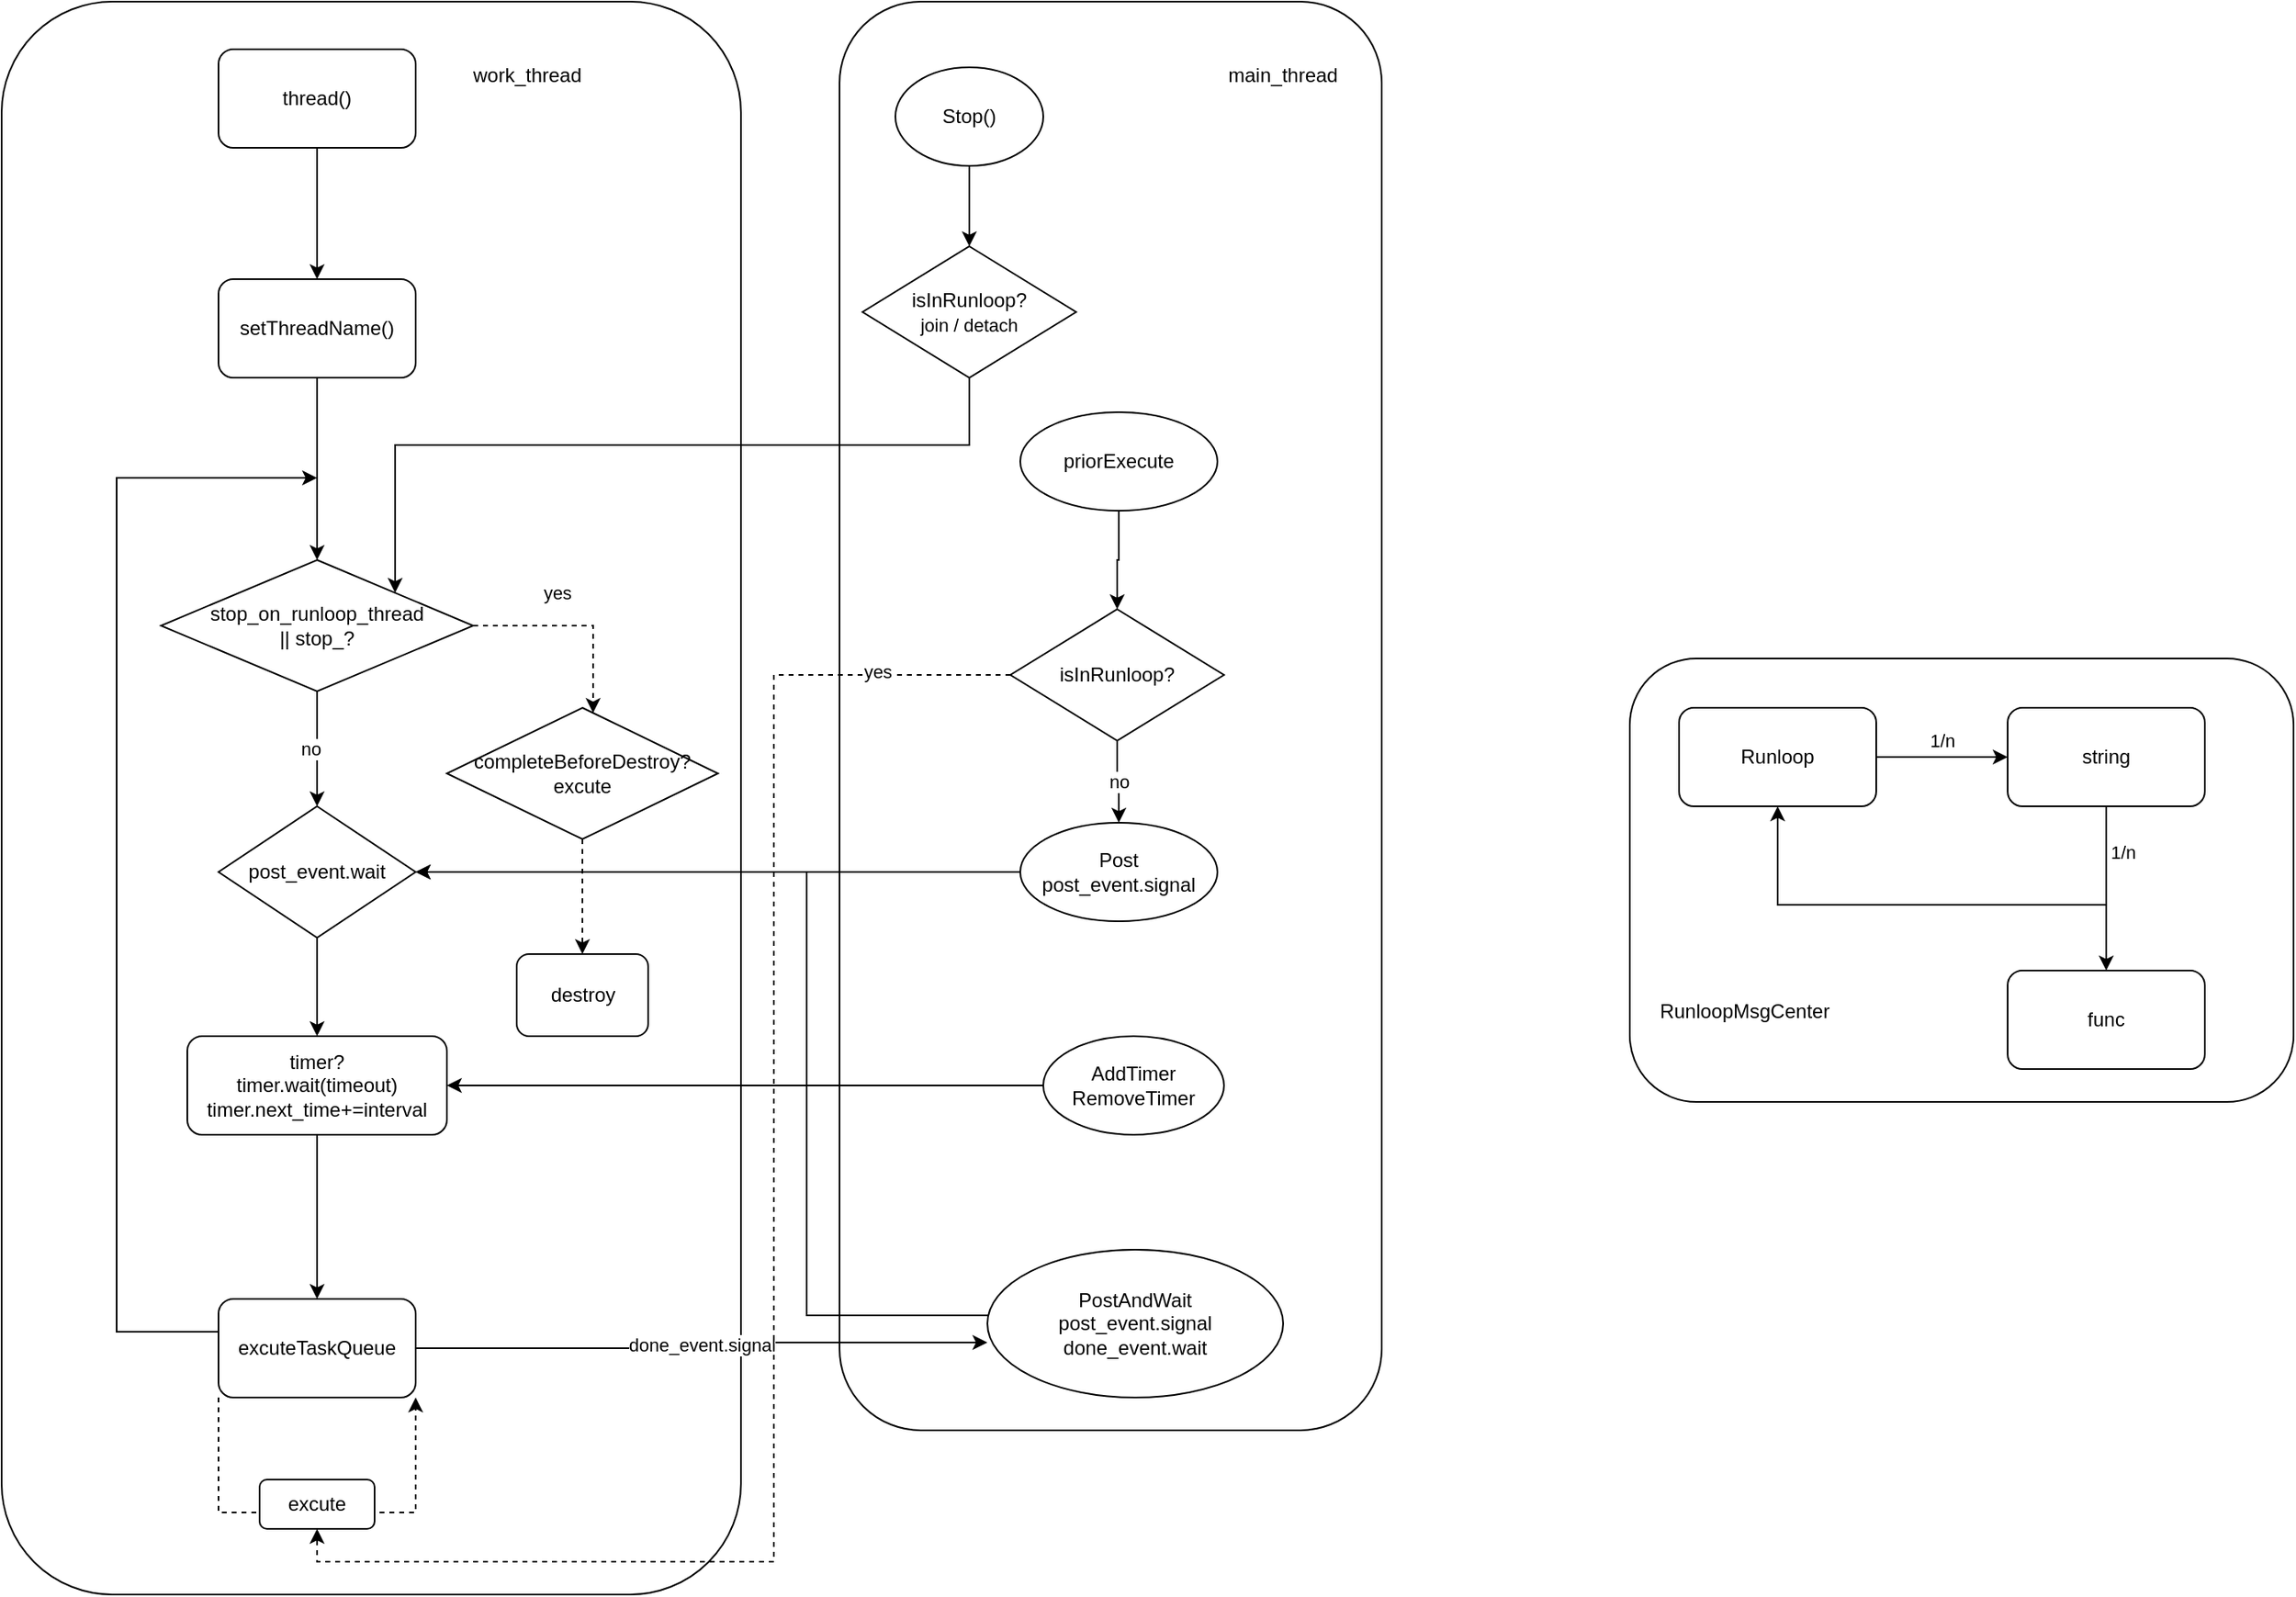 <mxfile version="20.1.1" type="github">
  <diagram id="fi-OBeDVoVyC95V5E4uT" name="Page-1">
    <mxGraphModel dx="1366" dy="2054" grid="1" gridSize="10" guides="1" tooltips="1" connect="1" arrows="1" fold="1" page="1" pageScale="1" pageWidth="827" pageHeight="1169" math="0" shadow="0">
      <root>
        <mxCell id="0" />
        <mxCell id="1" parent="0" />
        <mxCell id="0UfKBpmWMLKohGauaPTg-60" value="" style="rounded=1;whiteSpace=wrap;html=1;" vertex="1" parent="1">
          <mxGeometry x="760" y="-330" width="330" height="870" as="geometry" />
        </mxCell>
        <mxCell id="0UfKBpmWMLKohGauaPTg-59" value="" style="rounded=1;whiteSpace=wrap;html=1;" vertex="1" parent="1">
          <mxGeometry x="250" y="-330" width="450" height="970" as="geometry" />
        </mxCell>
        <mxCell id="0UfKBpmWMLKohGauaPTg-15" value="" style="edgeStyle=orthogonalEdgeStyle;rounded=0;orthogonalLoop=1;jettySize=auto;html=1;" edge="1" parent="1" source="0UfKBpmWMLKohGauaPTg-13" target="0UfKBpmWMLKohGauaPTg-14">
          <mxGeometry relative="1" as="geometry" />
        </mxCell>
        <mxCell id="0UfKBpmWMLKohGauaPTg-13" value="thread()" style="rounded=1;whiteSpace=wrap;html=1;" vertex="1" parent="1">
          <mxGeometry x="382" y="-301" width="120" height="60" as="geometry" />
        </mxCell>
        <mxCell id="0UfKBpmWMLKohGauaPTg-22" value="" style="edgeStyle=orthogonalEdgeStyle;rounded=0;orthogonalLoop=1;jettySize=auto;html=1;" edge="1" parent="1" source="0UfKBpmWMLKohGauaPTg-14" target="0UfKBpmWMLKohGauaPTg-21">
          <mxGeometry relative="1" as="geometry" />
        </mxCell>
        <mxCell id="0UfKBpmWMLKohGauaPTg-14" value="setThreadName()" style="rounded=1;whiteSpace=wrap;html=1;" vertex="1" parent="1">
          <mxGeometry x="382" y="-161" width="120" height="60" as="geometry" />
        </mxCell>
        <mxCell id="0UfKBpmWMLKohGauaPTg-26" style="edgeStyle=orthogonalEdgeStyle;rounded=0;orthogonalLoop=1;jettySize=auto;html=1;exitX=0;exitY=0.5;exitDx=0;exitDy=0;" edge="1" parent="1" source="0UfKBpmWMLKohGauaPTg-16">
          <mxGeometry relative="1" as="geometry">
            <mxPoint x="442" y="-40" as="targetPoint" />
            <Array as="points">
              <mxPoint x="320" y="480" />
              <mxPoint x="320" y="-40" />
            </Array>
          </mxGeometry>
        </mxCell>
        <mxCell id="0UfKBpmWMLKohGauaPTg-65" value="done_event.signal" style="edgeStyle=orthogonalEdgeStyle;rounded=0;orthogonalLoop=1;jettySize=auto;html=1;entryX=0;entryY=0.628;entryDx=0;entryDy=0;entryPerimeter=0;" edge="1" parent="1" source="0UfKBpmWMLKohGauaPTg-16" target="0UfKBpmWMLKohGauaPTg-63">
          <mxGeometry relative="1" as="geometry">
            <Array as="points" />
          </mxGeometry>
        </mxCell>
        <mxCell id="0UfKBpmWMLKohGauaPTg-89" style="edgeStyle=orthogonalEdgeStyle;rounded=0;orthogonalLoop=1;jettySize=auto;html=1;exitX=0;exitY=1;exitDx=0;exitDy=0;dashed=1;entryX=1;entryY=1;entryDx=0;entryDy=0;" edge="1" parent="1" source="0UfKBpmWMLKohGauaPTg-16" target="0UfKBpmWMLKohGauaPTg-16">
          <mxGeometry relative="1" as="geometry">
            <Array as="points">
              <mxPoint x="382" y="590" />
              <mxPoint x="502" y="590" />
            </Array>
          </mxGeometry>
        </mxCell>
        <mxCell id="0UfKBpmWMLKohGauaPTg-16" value="excuteTaskQueue" style="rounded=1;whiteSpace=wrap;html=1;" vertex="1" parent="1">
          <mxGeometry x="382" y="460" width="120" height="60" as="geometry" />
        </mxCell>
        <mxCell id="0UfKBpmWMLKohGauaPTg-18" value="" style="group" vertex="1" connectable="0" parent="1">
          <mxGeometry x="1241" y="70" width="404" height="270" as="geometry" />
        </mxCell>
        <mxCell id="0UfKBpmWMLKohGauaPTg-11" value="" style="rounded=1;whiteSpace=wrap;html=1;" vertex="1" parent="0UfKBpmWMLKohGauaPTg-18">
          <mxGeometry width="404" height="270" as="geometry" />
        </mxCell>
        <mxCell id="0UfKBpmWMLKohGauaPTg-1" value="Runloop" style="rounded=1;whiteSpace=wrap;html=1;" vertex="1" parent="0UfKBpmWMLKohGauaPTg-18">
          <mxGeometry x="30" y="30" width="120" height="60" as="geometry" />
        </mxCell>
        <mxCell id="0UfKBpmWMLKohGauaPTg-8" style="edgeStyle=orthogonalEdgeStyle;rounded=0;orthogonalLoop=1;jettySize=auto;html=1;entryX=0.5;entryY=1;entryDx=0;entryDy=0;" edge="1" parent="0UfKBpmWMLKohGauaPTg-18" source="0UfKBpmWMLKohGauaPTg-2" target="0UfKBpmWMLKohGauaPTg-1">
          <mxGeometry relative="1" as="geometry">
            <Array as="points">
              <mxPoint x="290" y="150" />
              <mxPoint x="90" y="150" />
            </Array>
          </mxGeometry>
        </mxCell>
        <mxCell id="0UfKBpmWMLKohGauaPTg-9" value="1/n" style="edgeLabel;html=1;align=center;verticalAlign=middle;resizable=0;points=[];" vertex="1" connectable="0" parent="0UfKBpmWMLKohGauaPTg-8">
          <mxGeometry x="-0.827" y="1" relative="1" as="geometry">
            <mxPoint x="9" as="offset" />
          </mxGeometry>
        </mxCell>
        <mxCell id="0UfKBpmWMLKohGauaPTg-2" value="string" style="rounded=1;whiteSpace=wrap;html=1;" vertex="1" parent="0UfKBpmWMLKohGauaPTg-18">
          <mxGeometry x="230" y="30" width="120" height="60" as="geometry" />
        </mxCell>
        <mxCell id="0UfKBpmWMLKohGauaPTg-3" value="" style="edgeStyle=orthogonalEdgeStyle;rounded=0;orthogonalLoop=1;jettySize=auto;html=1;" edge="1" parent="0UfKBpmWMLKohGauaPTg-18" source="0UfKBpmWMLKohGauaPTg-1" target="0UfKBpmWMLKohGauaPTg-2">
          <mxGeometry relative="1" as="geometry" />
        </mxCell>
        <mxCell id="0UfKBpmWMLKohGauaPTg-10" value="1/n" style="edgeLabel;html=1;align=center;verticalAlign=middle;resizable=0;points=[];" vertex="1" connectable="0" parent="0UfKBpmWMLKohGauaPTg-3">
          <mxGeometry y="-1" relative="1" as="geometry">
            <mxPoint y="-11" as="offset" />
          </mxGeometry>
        </mxCell>
        <mxCell id="0UfKBpmWMLKohGauaPTg-6" value="func" style="rounded=1;whiteSpace=wrap;html=1;" vertex="1" parent="0UfKBpmWMLKohGauaPTg-18">
          <mxGeometry x="230" y="190" width="120" height="60" as="geometry" />
        </mxCell>
        <mxCell id="0UfKBpmWMLKohGauaPTg-7" value="" style="edgeStyle=orthogonalEdgeStyle;rounded=0;orthogonalLoop=1;jettySize=auto;html=1;" edge="1" parent="0UfKBpmWMLKohGauaPTg-18" source="0UfKBpmWMLKohGauaPTg-2" target="0UfKBpmWMLKohGauaPTg-6">
          <mxGeometry relative="1" as="geometry" />
        </mxCell>
        <mxCell id="0UfKBpmWMLKohGauaPTg-12" value="RunloopMsgCenter" style="text;html=1;strokeColor=none;fillColor=none;align=center;verticalAlign=middle;whiteSpace=wrap;rounded=0;" vertex="1" parent="0UfKBpmWMLKohGauaPTg-18">
          <mxGeometry x="40" y="200" width="60" height="30" as="geometry" />
        </mxCell>
        <mxCell id="0UfKBpmWMLKohGauaPTg-55" value="" style="edgeStyle=orthogonalEdgeStyle;rounded=0;orthogonalLoop=1;jettySize=auto;html=1;" edge="1" parent="1" source="0UfKBpmWMLKohGauaPTg-21" target="0UfKBpmWMLKohGauaPTg-53">
          <mxGeometry relative="1" as="geometry" />
        </mxCell>
        <mxCell id="0UfKBpmWMLKohGauaPTg-83" value="no" style="edgeLabel;html=1;align=center;verticalAlign=middle;resizable=0;points=[];" vertex="1" connectable="0" parent="0UfKBpmWMLKohGauaPTg-55">
          <mxGeometry x="-0.017" y="-4" relative="1" as="geometry">
            <mxPoint as="offset" />
          </mxGeometry>
        </mxCell>
        <mxCell id="0UfKBpmWMLKohGauaPTg-84" value="" style="edgeStyle=orthogonalEdgeStyle;rounded=0;orthogonalLoop=1;jettySize=auto;html=1;dashed=1;" edge="1" parent="1" source="0UfKBpmWMLKohGauaPTg-21" target="0UfKBpmWMLKohGauaPTg-82">
          <mxGeometry relative="1" as="geometry">
            <Array as="points">
              <mxPoint x="610" y="50" />
            </Array>
          </mxGeometry>
        </mxCell>
        <mxCell id="0UfKBpmWMLKohGauaPTg-86" value="yes" style="edgeLabel;html=1;align=center;verticalAlign=middle;resizable=0;points=[];" vertex="1" connectable="0" parent="0UfKBpmWMLKohGauaPTg-84">
          <mxGeometry x="-0.197" y="-2" relative="1" as="geometry">
            <mxPoint y="-22" as="offset" />
          </mxGeometry>
        </mxCell>
        <mxCell id="0UfKBpmWMLKohGauaPTg-21" value="stop_on_runloop_thread&lt;br&gt;|| stop_?" style="rhombus;whiteSpace=wrap;html=1;" vertex="1" parent="1">
          <mxGeometry x="347" y="10" width="190" height="80" as="geometry" />
        </mxCell>
        <mxCell id="0UfKBpmWMLKohGauaPTg-27" value="destroy" style="rounded=1;whiteSpace=wrap;html=1;" vertex="1" parent="1">
          <mxGeometry x="563.5" y="250" width="80" height="50" as="geometry" />
        </mxCell>
        <mxCell id="0UfKBpmWMLKohGauaPTg-41" value="" style="edgeStyle=orthogonalEdgeStyle;rounded=0;orthogonalLoop=1;jettySize=auto;html=1;" edge="1" parent="1" source="0UfKBpmWMLKohGauaPTg-28" target="0UfKBpmWMLKohGauaPTg-16">
          <mxGeometry relative="1" as="geometry" />
        </mxCell>
        <mxCell id="0UfKBpmWMLKohGauaPTg-28" value="timer?&lt;br&gt;timer.wait(timeout)&lt;br&gt;timer.next_time+=interval" style="rounded=1;whiteSpace=wrap;html=1;" vertex="1" parent="1">
          <mxGeometry x="363" y="300" width="158" height="60" as="geometry" />
        </mxCell>
        <mxCell id="0UfKBpmWMLKohGauaPTg-58" value="" style="edgeStyle=orthogonalEdgeStyle;rounded=0;orthogonalLoop=1;jettySize=auto;html=1;" edge="1" parent="1" source="0UfKBpmWMLKohGauaPTg-43" target="0UfKBpmWMLKohGauaPTg-28">
          <mxGeometry relative="1" as="geometry" />
        </mxCell>
        <mxCell id="0UfKBpmWMLKohGauaPTg-43" value="AddTimer&lt;br&gt;RemoveTimer" style="ellipse;whiteSpace=wrap;html=1;" vertex="1" parent="1">
          <mxGeometry x="884" y="300" width="110" height="60" as="geometry" />
        </mxCell>
        <mxCell id="0UfKBpmWMLKohGauaPTg-78" value="" style="edgeStyle=orthogonalEdgeStyle;rounded=0;orthogonalLoop=1;jettySize=auto;html=1;" edge="1" parent="1" source="0UfKBpmWMLKohGauaPTg-45" target="0UfKBpmWMLKohGauaPTg-77">
          <mxGeometry relative="1" as="geometry" />
        </mxCell>
        <mxCell id="0UfKBpmWMLKohGauaPTg-45" value="Stop()" style="ellipse;whiteSpace=wrap;html=1;" vertex="1" parent="1">
          <mxGeometry x="794" y="-290" width="90" height="60" as="geometry" />
        </mxCell>
        <mxCell id="0UfKBpmWMLKohGauaPTg-57" value="" style="edgeStyle=orthogonalEdgeStyle;rounded=0;orthogonalLoop=1;jettySize=auto;html=1;" edge="1" parent="1" source="0UfKBpmWMLKohGauaPTg-46" target="0UfKBpmWMLKohGauaPTg-53">
          <mxGeometry relative="1" as="geometry" />
        </mxCell>
        <mxCell id="0UfKBpmWMLKohGauaPTg-46" value="Post&lt;br&gt;post_event.signal" style="ellipse;whiteSpace=wrap;html=1;" vertex="1" parent="1">
          <mxGeometry x="870" y="170" width="120" height="60" as="geometry" />
        </mxCell>
        <mxCell id="0UfKBpmWMLKohGauaPTg-56" value="" style="edgeStyle=orthogonalEdgeStyle;rounded=0;orthogonalLoop=1;jettySize=auto;html=1;" edge="1" parent="1" source="0UfKBpmWMLKohGauaPTg-53" target="0UfKBpmWMLKohGauaPTg-28">
          <mxGeometry relative="1" as="geometry" />
        </mxCell>
        <mxCell id="0UfKBpmWMLKohGauaPTg-53" value="post_event.wait" style="rhombus;whiteSpace=wrap;html=1;" vertex="1" parent="1">
          <mxGeometry x="382" y="160" width="120" height="80" as="geometry" />
        </mxCell>
        <mxCell id="0UfKBpmWMLKohGauaPTg-61" value="work_thread" style="text;html=1;strokeColor=none;fillColor=none;align=center;verticalAlign=middle;whiteSpace=wrap;rounded=0;" vertex="1" parent="1">
          <mxGeometry x="540" y="-300" width="60" height="30" as="geometry" />
        </mxCell>
        <mxCell id="0UfKBpmWMLKohGauaPTg-62" value="main_thread" style="text;html=1;strokeColor=none;fillColor=none;align=center;verticalAlign=middle;whiteSpace=wrap;rounded=0;" vertex="1" parent="1">
          <mxGeometry x="1000" y="-300" width="60" height="30" as="geometry" />
        </mxCell>
        <mxCell id="0UfKBpmWMLKohGauaPTg-64" style="edgeStyle=orthogonalEdgeStyle;rounded=0;orthogonalLoop=1;jettySize=auto;html=1;entryX=1;entryY=0.5;entryDx=0;entryDy=0;" edge="1" parent="1" source="0UfKBpmWMLKohGauaPTg-63" target="0UfKBpmWMLKohGauaPTg-53">
          <mxGeometry relative="1" as="geometry">
            <Array as="points">
              <mxPoint x="740" y="470" />
              <mxPoint x="740" y="200" />
            </Array>
          </mxGeometry>
        </mxCell>
        <mxCell id="0UfKBpmWMLKohGauaPTg-63" value="PostAndWait&lt;br&gt;post_event.signal&lt;br&gt;done_event.wait" style="ellipse;whiteSpace=wrap;html=1;" vertex="1" parent="1">
          <mxGeometry x="850" y="430" width="180" height="90" as="geometry" />
        </mxCell>
        <mxCell id="0UfKBpmWMLKohGauaPTg-74" style="edgeStyle=orthogonalEdgeStyle;rounded=0;orthogonalLoop=1;jettySize=auto;html=1;exitX=0;exitY=0.5;exitDx=0;exitDy=0;dashed=1;entryX=0.5;entryY=1;entryDx=0;entryDy=0;" edge="1" parent="1" source="0UfKBpmWMLKohGauaPTg-72" target="0UfKBpmWMLKohGauaPTg-91">
          <mxGeometry relative="1" as="geometry">
            <Array as="points">
              <mxPoint x="720" y="80" />
              <mxPoint x="720" y="620" />
              <mxPoint x="442" y="620" />
            </Array>
          </mxGeometry>
        </mxCell>
        <mxCell id="0UfKBpmWMLKohGauaPTg-76" value="yes" style="edgeLabel;html=1;align=center;verticalAlign=middle;resizable=0;points=[];" vertex="1" connectable="0" parent="0UfKBpmWMLKohGauaPTg-74">
          <mxGeometry x="-0.835" y="-2" relative="1" as="geometry">
            <mxPoint as="offset" />
          </mxGeometry>
        </mxCell>
        <mxCell id="0UfKBpmWMLKohGauaPTg-75" style="edgeStyle=orthogonalEdgeStyle;rounded=0;orthogonalLoop=1;jettySize=auto;html=1;" edge="1" parent="1" source="0UfKBpmWMLKohGauaPTg-70" target="0UfKBpmWMLKohGauaPTg-72">
          <mxGeometry relative="1" as="geometry" />
        </mxCell>
        <mxCell id="0UfKBpmWMLKohGauaPTg-70" value="priorExecute" style="ellipse;whiteSpace=wrap;html=1;" vertex="1" parent="1">
          <mxGeometry x="870" y="-80" width="120" height="60" as="geometry" />
        </mxCell>
        <mxCell id="0UfKBpmWMLKohGauaPTg-73" value="no" style="edgeStyle=orthogonalEdgeStyle;rounded=0;orthogonalLoop=1;jettySize=auto;html=1;" edge="1" parent="1" source="0UfKBpmWMLKohGauaPTg-72" target="0UfKBpmWMLKohGauaPTg-46">
          <mxGeometry relative="1" as="geometry" />
        </mxCell>
        <mxCell id="0UfKBpmWMLKohGauaPTg-72" value="isInRunloop?" style="rhombus;whiteSpace=wrap;html=1;" vertex="1" parent="1">
          <mxGeometry x="864" y="40" width="130" height="80" as="geometry" />
        </mxCell>
        <mxCell id="0UfKBpmWMLKohGauaPTg-79" style="edgeStyle=orthogonalEdgeStyle;rounded=0;orthogonalLoop=1;jettySize=auto;html=1;entryX=1;entryY=0;entryDx=0;entryDy=0;exitX=0.5;exitY=1;exitDx=0;exitDy=0;" edge="1" parent="1" source="0UfKBpmWMLKohGauaPTg-77" target="0UfKBpmWMLKohGauaPTg-21">
          <mxGeometry relative="1" as="geometry">
            <Array as="points">
              <mxPoint x="839" y="-60" />
              <mxPoint x="489" y="-60" />
            </Array>
          </mxGeometry>
        </mxCell>
        <mxCell id="0UfKBpmWMLKohGauaPTg-77" value="isInRunloop?&lt;br&gt;&lt;span style=&quot;font-size: 11px;&quot;&gt;join / detach&lt;/span&gt;" style="rhombus;whiteSpace=wrap;html=1;" vertex="1" parent="1">
          <mxGeometry x="774" y="-181" width="130" height="80" as="geometry" />
        </mxCell>
        <mxCell id="0UfKBpmWMLKohGauaPTg-85" value="" style="edgeStyle=orthogonalEdgeStyle;rounded=0;orthogonalLoop=1;jettySize=auto;html=1;dashed=1;" edge="1" parent="1" source="0UfKBpmWMLKohGauaPTg-82" target="0UfKBpmWMLKohGauaPTg-27">
          <mxGeometry relative="1" as="geometry" />
        </mxCell>
        <mxCell id="0UfKBpmWMLKohGauaPTg-82" value="completeBeforeDestroy?&lt;br&gt;excute" style="rhombus;whiteSpace=wrap;html=1;" vertex="1" parent="1">
          <mxGeometry x="521" y="100" width="165" height="80" as="geometry" />
        </mxCell>
        <mxCell id="0UfKBpmWMLKohGauaPTg-91" value="excute" style="rounded=1;whiteSpace=wrap;html=1;" vertex="1" parent="1">
          <mxGeometry x="407" y="570" width="70" height="30" as="geometry" />
        </mxCell>
      </root>
    </mxGraphModel>
  </diagram>
</mxfile>
